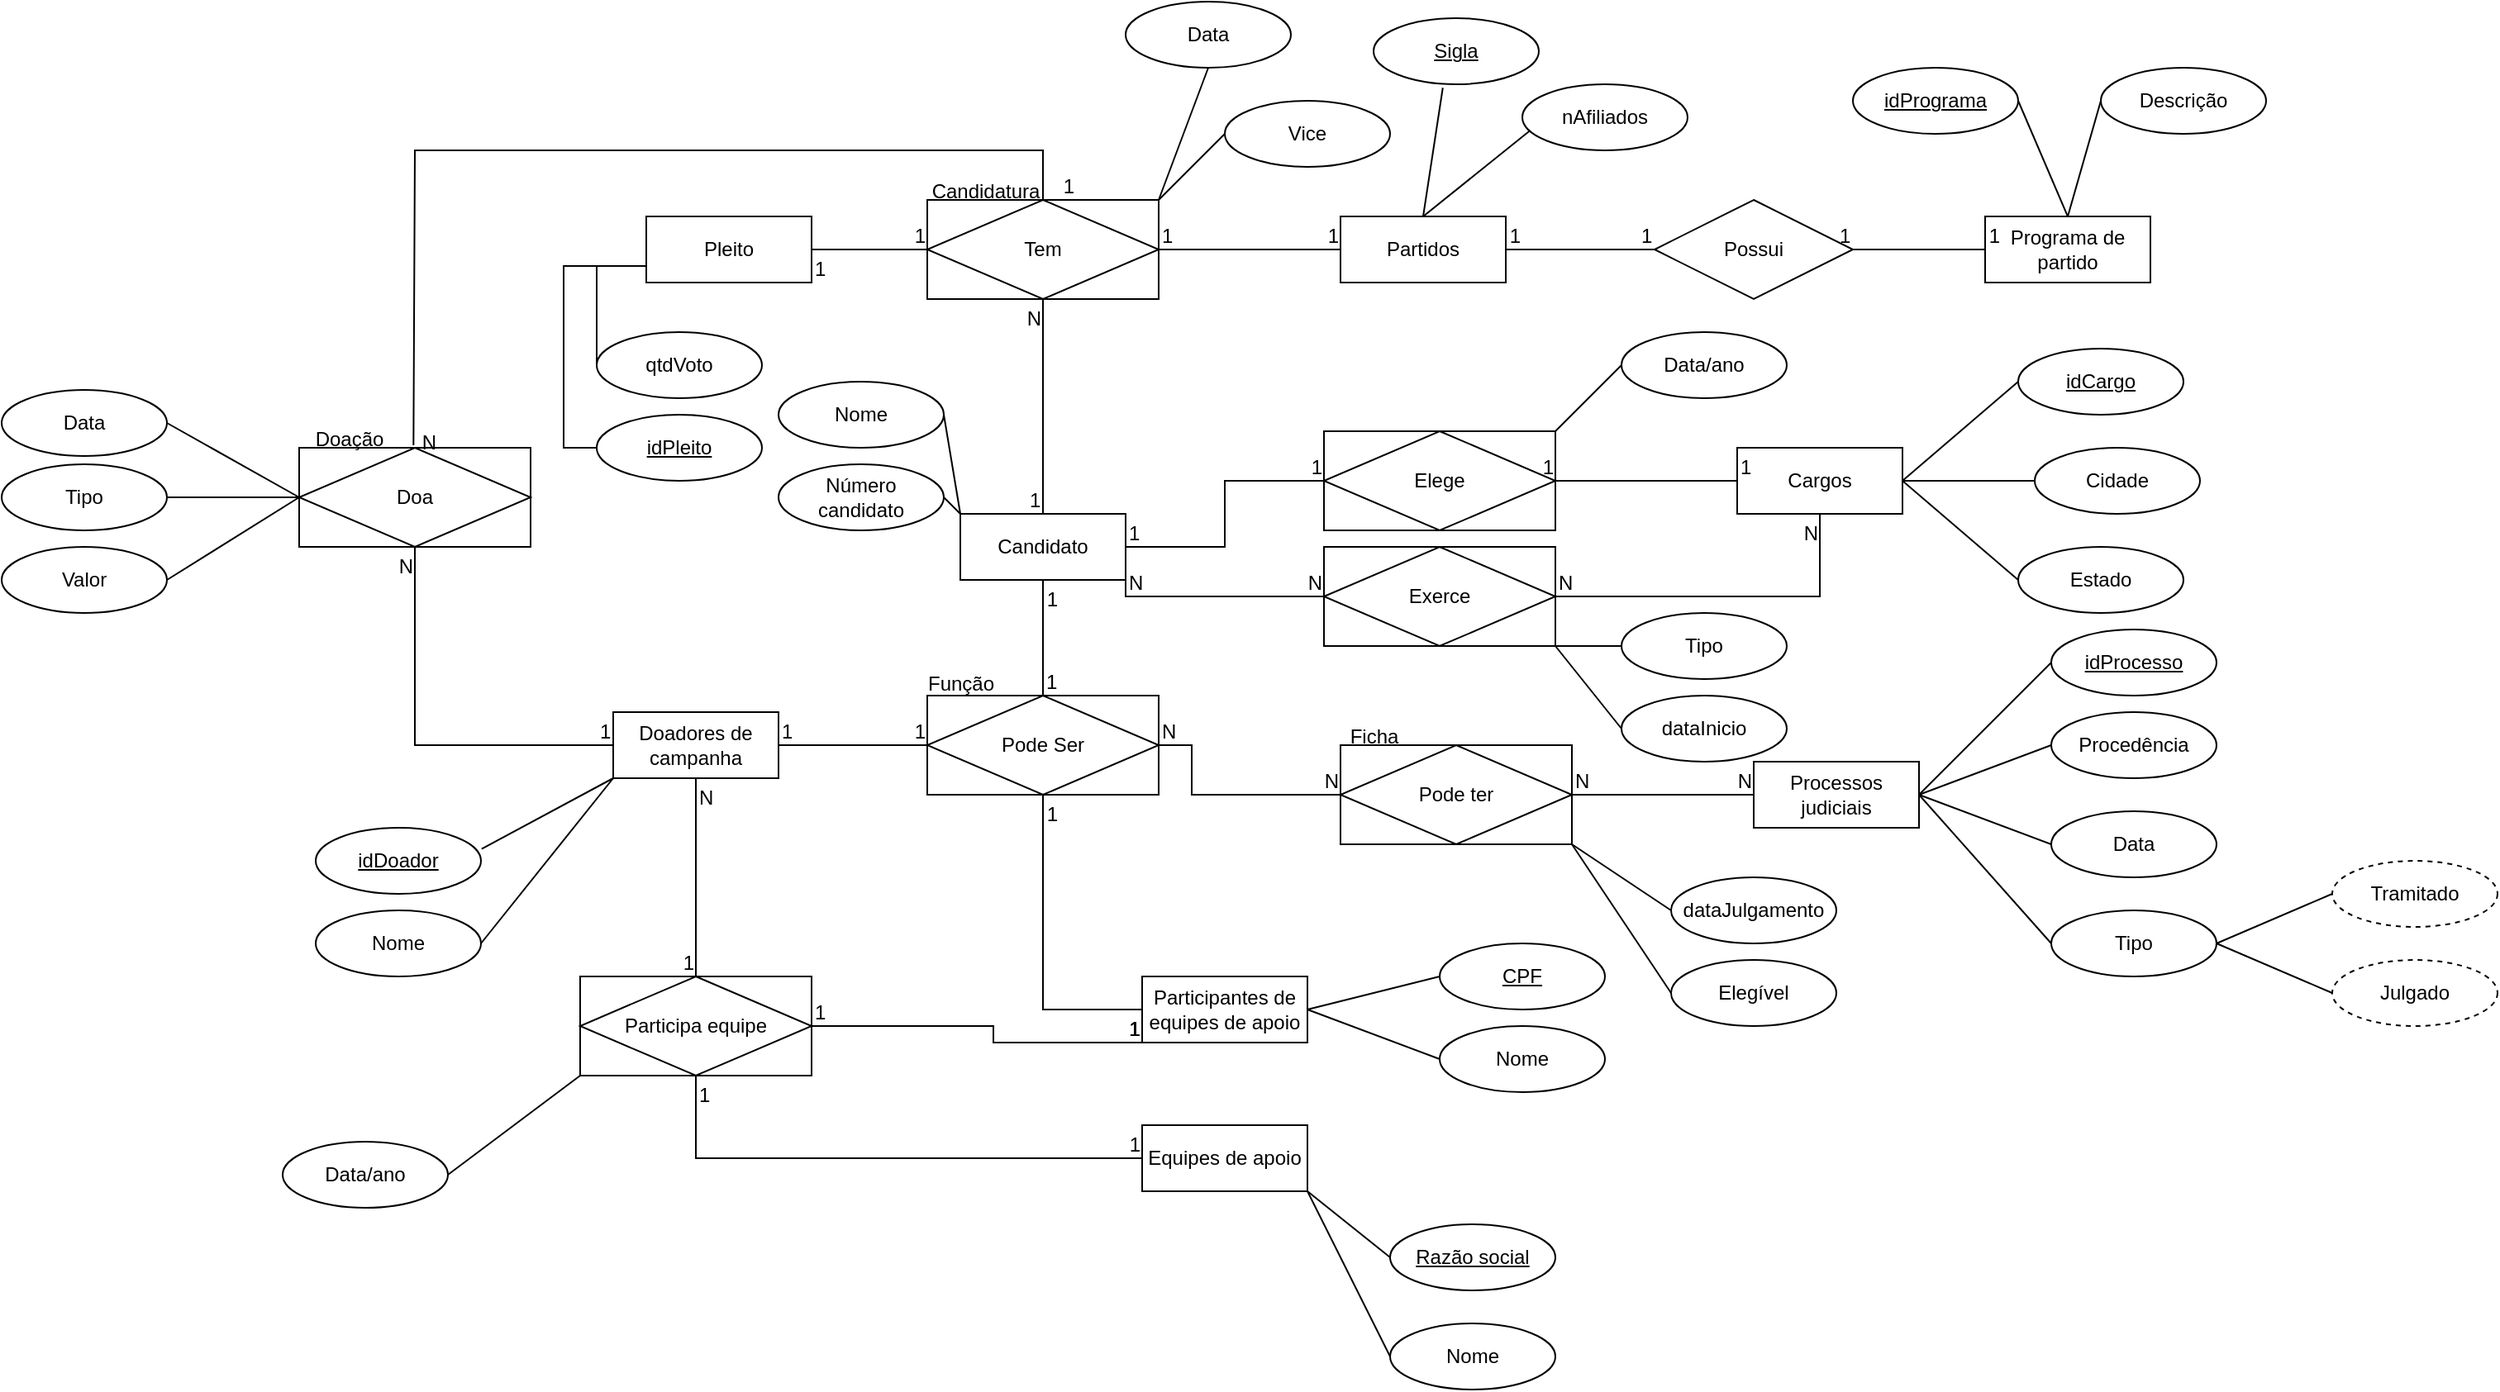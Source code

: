 <mxfile version="24.4.6" type="device">
  <diagram id="C5RBs43oDa-KdzZeNtuy" name="Page-1">
    <mxGraphModel dx="2234" dy="1191" grid="1" gridSize="10" guides="1" tooltips="1" connect="1" arrows="1" fold="1" page="0" pageScale="1" pageWidth="827" pageHeight="1169" math="0" shadow="0">
      <root>
        <mxCell id="WIyWlLk6GJQsqaUBKTNV-0" />
        <mxCell id="WIyWlLk6GJQsqaUBKTNV-1" parent="WIyWlLk6GJQsqaUBKTNV-0" />
        <mxCell id="B-kq4EMuljzLXoAbIcG5-10" value="Candidato" style="whiteSpace=wrap;html=1;align=center;" parent="WIyWlLk6GJQsqaUBKTNV-1" vertex="1">
          <mxGeometry x="140" y="240" width="100" height="40" as="geometry" />
        </mxCell>
        <mxCell id="B-kq4EMuljzLXoAbIcG5-12" value="Partidos" style="whiteSpace=wrap;html=1;align=center;" parent="WIyWlLk6GJQsqaUBKTNV-1" vertex="1">
          <mxGeometry x="370" y="60" width="100" height="40" as="geometry" />
        </mxCell>
        <mxCell id="B-kq4EMuljzLXoAbIcG5-13" value="Cargos" style="whiteSpace=wrap;html=1;align=center;" parent="WIyWlLk6GJQsqaUBKTNV-1" vertex="1">
          <mxGeometry x="610" y="200" width="100" height="40" as="geometry" />
        </mxCell>
        <mxCell id="B-kq4EMuljzLXoAbIcG5-14" value="Processos judiciais" style="whiteSpace=wrap;html=1;align=center;" parent="WIyWlLk6GJQsqaUBKTNV-1" vertex="1">
          <mxGeometry x="620" y="390" width="100" height="40" as="geometry" />
        </mxCell>
        <mxCell id="B-kq4EMuljzLXoAbIcG5-15" value="Equipes de apoio" style="whiteSpace=wrap;html=1;align=center;" parent="WIyWlLk6GJQsqaUBKTNV-1" vertex="1">
          <mxGeometry x="250" y="610" width="100" height="40" as="geometry" />
        </mxCell>
        <mxCell id="B-kq4EMuljzLXoAbIcG5-16" value="Participantes de equipes de apoio" style="whiteSpace=wrap;html=1;align=center;" parent="WIyWlLk6GJQsqaUBKTNV-1" vertex="1">
          <mxGeometry x="250" y="520" width="100" height="40" as="geometry" />
        </mxCell>
        <mxCell id="B-kq4EMuljzLXoAbIcG5-17" value="Doadores de campanha" style="whiteSpace=wrap;html=1;align=center;" parent="WIyWlLk6GJQsqaUBKTNV-1" vertex="1">
          <mxGeometry x="-70" y="360" width="100" height="40" as="geometry" />
        </mxCell>
        <mxCell id="B-kq4EMuljzLXoAbIcG5-18" value="Programa de partido" style="whiteSpace=wrap;html=1;align=center;" parent="WIyWlLk6GJQsqaUBKTNV-1" vertex="1">
          <mxGeometry x="760" y="60" width="100" height="40" as="geometry" />
        </mxCell>
        <mxCell id="B-kq4EMuljzLXoAbIcG5-19" value="Pleito" style="whiteSpace=wrap;html=1;align=center;" parent="WIyWlLk6GJQsqaUBKTNV-1" vertex="1">
          <mxGeometry x="-50" y="60" width="100" height="40" as="geometry" />
        </mxCell>
        <mxCell id="B-kq4EMuljzLXoAbIcG5-23" value="" style="endArrow=none;html=1;rounded=0;exitX=1;exitY=0.5;exitDx=0;exitDy=0;entryX=0;entryY=0.5;entryDx=0;entryDy=0;" parent="WIyWlLk6GJQsqaUBKTNV-1" source="B-kq4EMuljzLXoAbIcG5-17" target="TViyWEWT7EcosXtf7I9Q-26" edge="1">
          <mxGeometry relative="1" as="geometry">
            <mxPoint x="330" y="470" as="sourcePoint" />
            <mxPoint x="490" y="470" as="targetPoint" />
          </mxGeometry>
        </mxCell>
        <mxCell id="B-kq4EMuljzLXoAbIcG5-24" value="1" style="resizable=0;html=1;whiteSpace=wrap;align=left;verticalAlign=bottom;" parent="B-kq4EMuljzLXoAbIcG5-23" connectable="0" vertex="1">
          <mxGeometry x="-1" relative="1" as="geometry" />
        </mxCell>
        <mxCell id="B-kq4EMuljzLXoAbIcG5-25" value="1" style="resizable=0;html=1;whiteSpace=wrap;align=right;verticalAlign=bottom;" parent="B-kq4EMuljzLXoAbIcG5-23" connectable="0" vertex="1">
          <mxGeometry x="1" relative="1" as="geometry" />
        </mxCell>
        <mxCell id="B-kq4EMuljzLXoAbIcG5-26" value="" style="endArrow=none;html=1;rounded=0;entryX=0.5;entryY=1;entryDx=0;entryDy=0;exitX=0.5;exitY=0;exitDx=0;exitDy=0;" parent="WIyWlLk6GJQsqaUBKTNV-1" source="TViyWEWT7EcosXtf7I9Q-26" target="B-kq4EMuljzLXoAbIcG5-10" edge="1">
          <mxGeometry relative="1" as="geometry">
            <mxPoint x="190" y="280" as="sourcePoint" />
            <mxPoint x="140" y="330" as="targetPoint" />
          </mxGeometry>
        </mxCell>
        <mxCell id="B-kq4EMuljzLXoAbIcG5-27" value="1" style="resizable=0;html=1;whiteSpace=wrap;align=left;verticalAlign=bottom;" parent="B-kq4EMuljzLXoAbIcG5-26" connectable="0" vertex="1">
          <mxGeometry x="-1" relative="1" as="geometry" />
        </mxCell>
        <mxCell id="B-kq4EMuljzLXoAbIcG5-28" value="1" style="resizable=0;html=1;whiteSpace=wrap;align=right;verticalAlign=bottom;" parent="B-kq4EMuljzLXoAbIcG5-26" connectable="0" vertex="1">
          <mxGeometry x="1" relative="1" as="geometry">
            <mxPoint x="10" y="20" as="offset" />
          </mxGeometry>
        </mxCell>
        <mxCell id="B-kq4EMuljzLXoAbIcG5-29" value="" style="endArrow=none;html=1;rounded=0;entryX=0.5;entryY=1;entryDx=0;entryDy=0;exitX=0;exitY=0.5;exitDx=0;exitDy=0;" parent="WIyWlLk6GJQsqaUBKTNV-1" source="B-kq4EMuljzLXoAbIcG5-16" target="TViyWEWT7EcosXtf7I9Q-26" edge="1">
          <mxGeometry relative="1" as="geometry">
            <mxPoint x="220" y="540" as="sourcePoint" />
            <mxPoint x="140" y="390" as="targetPoint" />
            <Array as="points">
              <mxPoint x="190" y="540" />
            </Array>
          </mxGeometry>
        </mxCell>
        <mxCell id="B-kq4EMuljzLXoAbIcG5-30" value="1" style="resizable=0;html=1;whiteSpace=wrap;align=left;verticalAlign=bottom;" parent="B-kq4EMuljzLXoAbIcG5-29" connectable="0" vertex="1">
          <mxGeometry x="-1" relative="1" as="geometry">
            <mxPoint x="-10" y="20" as="offset" />
          </mxGeometry>
        </mxCell>
        <mxCell id="B-kq4EMuljzLXoAbIcG5-31" value="1" style="resizable=0;html=1;whiteSpace=wrap;align=right;verticalAlign=bottom;" parent="B-kq4EMuljzLXoAbIcG5-29" connectable="0" vertex="1">
          <mxGeometry x="1" relative="1" as="geometry">
            <mxPoint x="10" y="20" as="offset" />
          </mxGeometry>
        </mxCell>
        <mxCell id="B-kq4EMuljzLXoAbIcG5-32" value="Pode ter" style="shape=associativeEntity;whiteSpace=wrap;html=1;align=center;" parent="WIyWlLk6GJQsqaUBKTNV-1" vertex="1">
          <mxGeometry x="370" y="380" width="140" height="60" as="geometry" />
        </mxCell>
        <mxCell id="B-kq4EMuljzLXoAbIcG5-33" value="" style="endArrow=none;html=1;rounded=0;exitX=1;exitY=0.5;exitDx=0;exitDy=0;entryX=0;entryY=0.5;entryDx=0;entryDy=0;" parent="WIyWlLk6GJQsqaUBKTNV-1" source="TViyWEWT7EcosXtf7I9Q-26" target="B-kq4EMuljzLXoAbIcG5-32" edge="1">
          <mxGeometry relative="1" as="geometry">
            <mxPoint x="50" y="400" as="sourcePoint" />
            <mxPoint x="150" y="400" as="targetPoint" />
            <Array as="points">
              <mxPoint x="280" y="380" />
              <mxPoint x="280" y="410" />
            </Array>
          </mxGeometry>
        </mxCell>
        <mxCell id="B-kq4EMuljzLXoAbIcG5-34" value="N" style="resizable=0;html=1;whiteSpace=wrap;align=left;verticalAlign=bottom;" parent="B-kq4EMuljzLXoAbIcG5-33" connectable="0" vertex="1">
          <mxGeometry x="-1" relative="1" as="geometry" />
        </mxCell>
        <mxCell id="B-kq4EMuljzLXoAbIcG5-35" value="N" style="resizable=0;html=1;whiteSpace=wrap;align=right;verticalAlign=bottom;" parent="B-kq4EMuljzLXoAbIcG5-33" connectable="0" vertex="1">
          <mxGeometry x="1" relative="1" as="geometry" />
        </mxCell>
        <mxCell id="B-kq4EMuljzLXoAbIcG5-36" value="" style="endArrow=none;html=1;rounded=0;exitX=1;exitY=0.5;exitDx=0;exitDy=0;entryX=0;entryY=0.5;entryDx=0;entryDy=0;" parent="WIyWlLk6GJQsqaUBKTNV-1" source="B-kq4EMuljzLXoAbIcG5-32" target="B-kq4EMuljzLXoAbIcG5-14" edge="1">
          <mxGeometry relative="1" as="geometry">
            <mxPoint x="260" y="390" as="sourcePoint" />
            <mxPoint x="360" y="390" as="targetPoint" />
          </mxGeometry>
        </mxCell>
        <mxCell id="B-kq4EMuljzLXoAbIcG5-37" value="N" style="resizable=0;html=1;whiteSpace=wrap;align=left;verticalAlign=bottom;" parent="B-kq4EMuljzLXoAbIcG5-36" connectable="0" vertex="1">
          <mxGeometry x="-1" relative="1" as="geometry" />
        </mxCell>
        <mxCell id="B-kq4EMuljzLXoAbIcG5-38" value="N" style="resizable=0;html=1;whiteSpace=wrap;align=right;verticalAlign=bottom;" parent="B-kq4EMuljzLXoAbIcG5-36" connectable="0" vertex="1">
          <mxGeometry x="1" relative="1" as="geometry" />
        </mxCell>
        <mxCell id="B-kq4EMuljzLXoAbIcG5-39" value="Ficha" style="text;html=1;align=center;verticalAlign=middle;resizable=0;points=[];autosize=1;strokeColor=none;fillColor=none;" parent="WIyWlLk6GJQsqaUBKTNV-1" vertex="1">
          <mxGeometry x="365" y="360" width="50" height="30" as="geometry" />
        </mxCell>
        <mxCell id="B-kq4EMuljzLXoAbIcG5-40" value="Elege" style="shape=associativeEntity;whiteSpace=wrap;html=1;align=center;" parent="WIyWlLk6GJQsqaUBKTNV-1" vertex="1">
          <mxGeometry x="360" y="190" width="140" height="60" as="geometry" />
        </mxCell>
        <mxCell id="B-kq4EMuljzLXoAbIcG5-42" value="" style="endArrow=none;html=1;rounded=0;exitX=1;exitY=0.5;exitDx=0;exitDy=0;entryX=0;entryY=0.5;entryDx=0;entryDy=0;" parent="WIyWlLk6GJQsqaUBKTNV-1" source="B-kq4EMuljzLXoAbIcG5-10" target="B-kq4EMuljzLXoAbIcG5-40" edge="1">
          <mxGeometry relative="1" as="geometry">
            <mxPoint x="40" y="390" as="sourcePoint" />
            <mxPoint x="140" y="390" as="targetPoint" />
            <Array as="points">
              <mxPoint x="300" y="260" />
              <mxPoint x="300" y="220" />
            </Array>
          </mxGeometry>
        </mxCell>
        <mxCell id="B-kq4EMuljzLXoAbIcG5-43" value="1" style="resizable=0;html=1;whiteSpace=wrap;align=left;verticalAlign=bottom;" parent="B-kq4EMuljzLXoAbIcG5-42" connectable="0" vertex="1">
          <mxGeometry x="-1" relative="1" as="geometry" />
        </mxCell>
        <mxCell id="B-kq4EMuljzLXoAbIcG5-44" value="1" style="resizable=0;html=1;whiteSpace=wrap;align=right;verticalAlign=bottom;" parent="B-kq4EMuljzLXoAbIcG5-42" connectable="0" vertex="1">
          <mxGeometry x="1" relative="1" as="geometry" />
        </mxCell>
        <mxCell id="B-kq4EMuljzLXoAbIcG5-45" value="" style="endArrow=none;html=1;rounded=0;exitX=0;exitY=0.5;exitDx=0;exitDy=0;entryX=1;entryY=0.5;entryDx=0;entryDy=0;" parent="WIyWlLk6GJQsqaUBKTNV-1" source="B-kq4EMuljzLXoAbIcG5-13" target="B-kq4EMuljzLXoAbIcG5-40" edge="1">
          <mxGeometry relative="1" as="geometry">
            <mxPoint x="50" y="400" as="sourcePoint" />
            <mxPoint x="150" y="400" as="targetPoint" />
          </mxGeometry>
        </mxCell>
        <mxCell id="B-kq4EMuljzLXoAbIcG5-46" value="1" style="resizable=0;html=1;whiteSpace=wrap;align=left;verticalAlign=bottom;" parent="B-kq4EMuljzLXoAbIcG5-45" connectable="0" vertex="1">
          <mxGeometry x="-1" relative="1" as="geometry" />
        </mxCell>
        <mxCell id="B-kq4EMuljzLXoAbIcG5-47" value="1" style="resizable=0;html=1;whiteSpace=wrap;align=right;verticalAlign=bottom;" parent="B-kq4EMuljzLXoAbIcG5-45" connectable="0" vertex="1">
          <mxGeometry x="1" relative="1" as="geometry" />
        </mxCell>
        <mxCell id="B-kq4EMuljzLXoAbIcG5-48" value="Tem" style="shape=associativeEntity;whiteSpace=wrap;html=1;align=center;" parent="WIyWlLk6GJQsqaUBKTNV-1" vertex="1">
          <mxGeometry x="120" y="50" width="140" height="60" as="geometry" />
        </mxCell>
        <mxCell id="B-kq4EMuljzLXoAbIcG5-49" value="" style="endArrow=none;html=1;rounded=0;exitX=0.5;exitY=0;exitDx=0;exitDy=0;entryX=0.5;entryY=1;entryDx=0;entryDy=0;" parent="WIyWlLk6GJQsqaUBKTNV-1" source="B-kq4EMuljzLXoAbIcG5-10" target="B-kq4EMuljzLXoAbIcG5-48" edge="1">
          <mxGeometry relative="1" as="geometry">
            <mxPoint x="250" y="230" as="sourcePoint" />
            <mxPoint x="370" y="230" as="targetPoint" />
          </mxGeometry>
        </mxCell>
        <mxCell id="B-kq4EMuljzLXoAbIcG5-50" value="1" style="resizable=0;html=1;whiteSpace=wrap;align=left;verticalAlign=bottom;" parent="B-kq4EMuljzLXoAbIcG5-49" connectable="0" vertex="1">
          <mxGeometry x="-1" relative="1" as="geometry">
            <mxPoint x="-10" as="offset" />
          </mxGeometry>
        </mxCell>
        <mxCell id="B-kq4EMuljzLXoAbIcG5-51" value="N" style="resizable=0;html=1;whiteSpace=wrap;align=right;verticalAlign=bottom;" parent="B-kq4EMuljzLXoAbIcG5-49" connectable="0" vertex="1">
          <mxGeometry x="1" relative="1" as="geometry">
            <mxPoint y="20" as="offset" />
          </mxGeometry>
        </mxCell>
        <mxCell id="B-kq4EMuljzLXoAbIcG5-52" value="" style="endArrow=none;html=1;rounded=0;exitX=1;exitY=0.5;exitDx=0;exitDy=0;entryX=0;entryY=0.5;entryDx=0;entryDy=0;" parent="WIyWlLk6GJQsqaUBKTNV-1" source="B-kq4EMuljzLXoAbIcG5-48" target="B-kq4EMuljzLXoAbIcG5-12" edge="1">
          <mxGeometry relative="1" as="geometry">
            <mxPoint x="250" y="230" as="sourcePoint" />
            <mxPoint x="370" y="230" as="targetPoint" />
          </mxGeometry>
        </mxCell>
        <mxCell id="B-kq4EMuljzLXoAbIcG5-53" value="1" style="resizable=0;html=1;whiteSpace=wrap;align=left;verticalAlign=bottom;" parent="B-kq4EMuljzLXoAbIcG5-52" connectable="0" vertex="1">
          <mxGeometry x="-1" relative="1" as="geometry" />
        </mxCell>
        <mxCell id="B-kq4EMuljzLXoAbIcG5-54" value="1" style="resizable=0;html=1;whiteSpace=wrap;align=right;verticalAlign=bottom;" parent="B-kq4EMuljzLXoAbIcG5-52" connectable="0" vertex="1">
          <mxGeometry x="1" relative="1" as="geometry" />
        </mxCell>
        <mxCell id="B-kq4EMuljzLXoAbIcG5-55" value="Possui" style="shape=rhombus;perimeter=rhombusPerimeter;whiteSpace=wrap;html=1;align=center;" parent="WIyWlLk6GJQsqaUBKTNV-1" vertex="1">
          <mxGeometry x="560" y="50" width="120" height="60" as="geometry" />
        </mxCell>
        <mxCell id="B-kq4EMuljzLXoAbIcG5-56" value="" style="endArrow=none;html=1;rounded=0;exitX=0;exitY=0.5;exitDx=0;exitDy=0;" parent="WIyWlLk6GJQsqaUBKTNV-1" source="B-kq4EMuljzLXoAbIcG5-55" edge="1">
          <mxGeometry relative="1" as="geometry">
            <mxPoint x="270" y="90" as="sourcePoint" />
            <mxPoint x="470" y="80" as="targetPoint" />
          </mxGeometry>
        </mxCell>
        <mxCell id="B-kq4EMuljzLXoAbIcG5-57" value="1" style="resizable=0;html=1;whiteSpace=wrap;align=left;verticalAlign=bottom;" parent="B-kq4EMuljzLXoAbIcG5-56" connectable="0" vertex="1">
          <mxGeometry x="-1" relative="1" as="geometry">
            <mxPoint x="-10" as="offset" />
          </mxGeometry>
        </mxCell>
        <mxCell id="B-kq4EMuljzLXoAbIcG5-58" value="1" style="resizable=0;html=1;whiteSpace=wrap;align=right;verticalAlign=bottom;" parent="B-kq4EMuljzLXoAbIcG5-56" connectable="0" vertex="1">
          <mxGeometry x="1" relative="1" as="geometry">
            <mxPoint x="10" as="offset" />
          </mxGeometry>
        </mxCell>
        <mxCell id="B-kq4EMuljzLXoAbIcG5-60" value="" style="endArrow=none;html=1;rounded=0;exitX=1;exitY=0.5;exitDx=0;exitDy=0;entryX=0;entryY=0.5;entryDx=0;entryDy=0;" parent="WIyWlLk6GJQsqaUBKTNV-1" source="B-kq4EMuljzLXoAbIcG5-55" target="B-kq4EMuljzLXoAbIcG5-18" edge="1">
          <mxGeometry relative="1" as="geometry">
            <mxPoint x="570" y="90" as="sourcePoint" />
            <mxPoint x="480" y="90" as="targetPoint" />
          </mxGeometry>
        </mxCell>
        <mxCell id="B-kq4EMuljzLXoAbIcG5-61" value="1" style="resizable=0;html=1;whiteSpace=wrap;align=left;verticalAlign=bottom;" parent="B-kq4EMuljzLXoAbIcG5-60" connectable="0" vertex="1">
          <mxGeometry x="-1" relative="1" as="geometry">
            <mxPoint x="-10" as="offset" />
          </mxGeometry>
        </mxCell>
        <mxCell id="B-kq4EMuljzLXoAbIcG5-62" value="1" style="resizable=0;html=1;whiteSpace=wrap;align=right;verticalAlign=bottom;" parent="B-kq4EMuljzLXoAbIcG5-60" connectable="0" vertex="1">
          <mxGeometry x="1" relative="1" as="geometry">
            <mxPoint x="10" as="offset" />
          </mxGeometry>
        </mxCell>
        <mxCell id="B-kq4EMuljzLXoAbIcG5-63" value="" style="endArrow=none;html=1;rounded=0;exitX=1;exitY=0.5;exitDx=0;exitDy=0;entryX=0;entryY=0.5;entryDx=0;entryDy=0;" parent="WIyWlLk6GJQsqaUBKTNV-1" source="B-kq4EMuljzLXoAbIcG5-19" target="B-kq4EMuljzLXoAbIcG5-48" edge="1">
          <mxGeometry relative="1" as="geometry">
            <mxPoint x="270" y="90" as="sourcePoint" />
            <mxPoint x="380" y="90" as="targetPoint" />
          </mxGeometry>
        </mxCell>
        <mxCell id="B-kq4EMuljzLXoAbIcG5-64" value="1" style="resizable=0;html=1;whiteSpace=wrap;align=left;verticalAlign=bottom;" parent="B-kq4EMuljzLXoAbIcG5-63" connectable="0" vertex="1">
          <mxGeometry x="-1" relative="1" as="geometry">
            <mxPoint y="20" as="offset" />
          </mxGeometry>
        </mxCell>
        <mxCell id="B-kq4EMuljzLXoAbIcG5-65" value="1" style="resizable=0;html=1;whiteSpace=wrap;align=right;verticalAlign=bottom;" parent="B-kq4EMuljzLXoAbIcG5-63" connectable="0" vertex="1">
          <mxGeometry x="1" relative="1" as="geometry" />
        </mxCell>
        <mxCell id="B-kq4EMuljzLXoAbIcG5-66" value="Exerce" style="shape=associativeEntity;whiteSpace=wrap;html=1;align=center;" parent="WIyWlLk6GJQsqaUBKTNV-1" vertex="1">
          <mxGeometry x="360" y="260" width="140" height="60" as="geometry" />
        </mxCell>
        <mxCell id="B-kq4EMuljzLXoAbIcG5-67" value="" style="endArrow=none;html=1;rounded=0;exitX=1;exitY=1;exitDx=0;exitDy=0;entryX=0;entryY=0.5;entryDx=0;entryDy=0;" parent="WIyWlLk6GJQsqaUBKTNV-1" source="B-kq4EMuljzLXoAbIcG5-10" target="B-kq4EMuljzLXoAbIcG5-66" edge="1">
          <mxGeometry relative="1" as="geometry">
            <mxPoint x="250" y="230" as="sourcePoint" />
            <mxPoint x="370" y="230" as="targetPoint" />
            <Array as="points">
              <mxPoint x="240" y="290" />
            </Array>
          </mxGeometry>
        </mxCell>
        <mxCell id="B-kq4EMuljzLXoAbIcG5-68" value="N" style="resizable=0;html=1;whiteSpace=wrap;align=left;verticalAlign=bottom;" parent="B-kq4EMuljzLXoAbIcG5-67" connectable="0" vertex="1">
          <mxGeometry x="-1" relative="1" as="geometry">
            <mxPoint y="10" as="offset" />
          </mxGeometry>
        </mxCell>
        <mxCell id="B-kq4EMuljzLXoAbIcG5-69" value="N" style="resizable=0;html=1;whiteSpace=wrap;align=right;verticalAlign=bottom;" parent="B-kq4EMuljzLXoAbIcG5-67" connectable="0" vertex="1">
          <mxGeometry x="1" relative="1" as="geometry" />
        </mxCell>
        <mxCell id="B-kq4EMuljzLXoAbIcG5-70" value="" style="endArrow=none;html=1;rounded=0;exitX=1;exitY=0.5;exitDx=0;exitDy=0;entryX=0.5;entryY=1;entryDx=0;entryDy=0;" parent="WIyWlLk6GJQsqaUBKTNV-1" source="B-kq4EMuljzLXoAbIcG5-66" target="B-kq4EMuljzLXoAbIcG5-13" edge="1">
          <mxGeometry relative="1" as="geometry">
            <mxPoint x="260" y="390" as="sourcePoint" />
            <mxPoint x="360" y="390" as="targetPoint" />
            <Array as="points">
              <mxPoint x="660" y="290" />
            </Array>
          </mxGeometry>
        </mxCell>
        <mxCell id="B-kq4EMuljzLXoAbIcG5-71" value="N" style="resizable=0;html=1;whiteSpace=wrap;align=left;verticalAlign=bottom;" parent="B-kq4EMuljzLXoAbIcG5-70" connectable="0" vertex="1">
          <mxGeometry x="-1" relative="1" as="geometry" />
        </mxCell>
        <mxCell id="B-kq4EMuljzLXoAbIcG5-72" value="N" style="resizable=0;html=1;whiteSpace=wrap;align=right;verticalAlign=bottom;" parent="B-kq4EMuljzLXoAbIcG5-70" connectable="0" vertex="1">
          <mxGeometry x="1" relative="1" as="geometry">
            <mxPoint y="20" as="offset" />
          </mxGeometry>
        </mxCell>
        <mxCell id="B-kq4EMuljzLXoAbIcG5-73" value="Participa equipe" style="shape=associativeEntity;whiteSpace=wrap;html=1;align=center;" parent="WIyWlLk6GJQsqaUBKTNV-1" vertex="1">
          <mxGeometry x="-90" y="520" width="140" height="60" as="geometry" />
        </mxCell>
        <mxCell id="B-kq4EMuljzLXoAbIcG5-77" value="" style="endArrow=none;html=1;rounded=0;exitX=0.5;exitY=1;exitDx=0;exitDy=0;entryX=0.5;entryY=0;entryDx=0;entryDy=0;" parent="WIyWlLk6GJQsqaUBKTNV-1" source="B-kq4EMuljzLXoAbIcG5-17" target="B-kq4EMuljzLXoAbIcG5-73" edge="1">
          <mxGeometry relative="1" as="geometry">
            <mxPoint x="260" y="390" as="sourcePoint" />
            <mxPoint x="360" y="390" as="targetPoint" />
          </mxGeometry>
        </mxCell>
        <mxCell id="B-kq4EMuljzLXoAbIcG5-78" value="N" style="resizable=0;html=1;whiteSpace=wrap;align=left;verticalAlign=bottom;" parent="B-kq4EMuljzLXoAbIcG5-77" connectable="0" vertex="1">
          <mxGeometry x="-1" relative="1" as="geometry">
            <mxPoint y="20" as="offset" />
          </mxGeometry>
        </mxCell>
        <mxCell id="B-kq4EMuljzLXoAbIcG5-79" value="1" style="resizable=0;html=1;whiteSpace=wrap;align=right;verticalAlign=bottom;" parent="B-kq4EMuljzLXoAbIcG5-77" connectable="0" vertex="1">
          <mxGeometry x="1" relative="1" as="geometry" />
        </mxCell>
        <mxCell id="B-kq4EMuljzLXoAbIcG5-81" value="" style="endArrow=none;html=1;rounded=0;exitX=1;exitY=0.5;exitDx=0;exitDy=0;entryX=0;entryY=1;entryDx=0;entryDy=0;" parent="WIyWlLk6GJQsqaUBKTNV-1" source="B-kq4EMuljzLXoAbIcG5-73" target="B-kq4EMuljzLXoAbIcG5-16" edge="1">
          <mxGeometry relative="1" as="geometry">
            <mxPoint x="40" y="390" as="sourcePoint" />
            <mxPoint x="140" y="390" as="targetPoint" />
            <Array as="points">
              <mxPoint x="160" y="550" />
              <mxPoint x="160" y="560" />
            </Array>
          </mxGeometry>
        </mxCell>
        <mxCell id="B-kq4EMuljzLXoAbIcG5-82" value="1" style="resizable=0;html=1;whiteSpace=wrap;align=left;verticalAlign=bottom;" parent="B-kq4EMuljzLXoAbIcG5-81" connectable="0" vertex="1">
          <mxGeometry x="-1" relative="1" as="geometry" />
        </mxCell>
        <mxCell id="B-kq4EMuljzLXoAbIcG5-83" value="1" style="resizable=0;html=1;whiteSpace=wrap;align=right;verticalAlign=bottom;" parent="B-kq4EMuljzLXoAbIcG5-81" connectable="0" vertex="1">
          <mxGeometry x="1" relative="1" as="geometry" />
        </mxCell>
        <mxCell id="B-kq4EMuljzLXoAbIcG5-84" value="" style="endArrow=none;html=1;rounded=0;exitX=0.5;exitY=1;exitDx=0;exitDy=0;entryX=0;entryY=0.5;entryDx=0;entryDy=0;" parent="WIyWlLk6GJQsqaUBKTNV-1" source="B-kq4EMuljzLXoAbIcG5-73" target="B-kq4EMuljzLXoAbIcG5-15" edge="1">
          <mxGeometry relative="1" as="geometry">
            <mxPoint x="50" y="400" as="sourcePoint" />
            <mxPoint x="150" y="400" as="targetPoint" />
            <Array as="points">
              <mxPoint x="-20" y="630" />
            </Array>
          </mxGeometry>
        </mxCell>
        <mxCell id="B-kq4EMuljzLXoAbIcG5-85" value="1" style="resizable=0;html=1;whiteSpace=wrap;align=left;verticalAlign=bottom;" parent="B-kq4EMuljzLXoAbIcG5-84" connectable="0" vertex="1">
          <mxGeometry x="-1" relative="1" as="geometry">
            <mxPoint y="20" as="offset" />
          </mxGeometry>
        </mxCell>
        <mxCell id="B-kq4EMuljzLXoAbIcG5-86" value="1" style="resizable=0;html=1;whiteSpace=wrap;align=right;verticalAlign=bottom;" parent="B-kq4EMuljzLXoAbIcG5-84" connectable="0" vertex="1">
          <mxGeometry x="1" relative="1" as="geometry" />
        </mxCell>
        <mxCell id="B-kq4EMuljzLXoAbIcG5-117" value="&lt;u&gt;CPF&lt;/u&gt;" style="ellipse;whiteSpace=wrap;html=1;align=center;" parent="WIyWlLk6GJQsqaUBKTNV-1" vertex="1">
          <mxGeometry x="430" y="500" width="100" height="40" as="geometry" />
        </mxCell>
        <mxCell id="B-kq4EMuljzLXoAbIcG5-118" value="" style="endArrow=none;html=1;rounded=0;exitX=1;exitY=0.5;exitDx=0;exitDy=0;entryX=0;entryY=0.5;entryDx=0;entryDy=0;" parent="WIyWlLk6GJQsqaUBKTNV-1" source="B-kq4EMuljzLXoAbIcG5-16" target="B-kq4EMuljzLXoAbIcG5-117" edge="1">
          <mxGeometry relative="1" as="geometry">
            <mxPoint x="280" y="530" as="sourcePoint" />
            <mxPoint x="430" y="520" as="targetPoint" />
          </mxGeometry>
        </mxCell>
        <mxCell id="B-kq4EMuljzLXoAbIcG5-119" value="Nome" style="ellipse;whiteSpace=wrap;html=1;align=center;" parent="WIyWlLk6GJQsqaUBKTNV-1" vertex="1">
          <mxGeometry x="430" y="550" width="100" height="40" as="geometry" />
        </mxCell>
        <mxCell id="B-kq4EMuljzLXoAbIcG5-120" value="" style="endArrow=none;html=1;rounded=0;exitX=1;exitY=0.5;exitDx=0;exitDy=0;entryX=0;entryY=0.5;entryDx=0;entryDy=0;" parent="WIyWlLk6GJQsqaUBKTNV-1" source="B-kq4EMuljzLXoAbIcG5-16" target="B-kq4EMuljzLXoAbIcG5-119" edge="1">
          <mxGeometry relative="1" as="geometry">
            <mxPoint x="360" y="550" as="sourcePoint" />
            <mxPoint x="440" y="530" as="targetPoint" />
          </mxGeometry>
        </mxCell>
        <mxCell id="B-kq4EMuljzLXoAbIcG5-121" value="" style="endArrow=none;html=1;rounded=0;exitX=1;exitY=0.5;exitDx=0;exitDy=0;entryX=0;entryY=0.5;entryDx=0;entryDy=0;" parent="WIyWlLk6GJQsqaUBKTNV-1" source="B-kq4EMuljzLXoAbIcG5-14" target="B-kq4EMuljzLXoAbIcG5-122" edge="1">
          <mxGeometry relative="1" as="geometry">
            <mxPoint x="370" y="560" as="sourcePoint" />
            <mxPoint x="780" y="340" as="targetPoint" />
          </mxGeometry>
        </mxCell>
        <mxCell id="B-kq4EMuljzLXoAbIcG5-122" value="Procedência" style="ellipse;whiteSpace=wrap;html=1;align=center;" parent="WIyWlLk6GJQsqaUBKTNV-1" vertex="1">
          <mxGeometry x="800" y="360" width="100" height="40" as="geometry" />
        </mxCell>
        <mxCell id="B-kq4EMuljzLXoAbIcG5-124" value="idProcesso" style="ellipse;whiteSpace=wrap;html=1;align=center;fontStyle=4;" parent="WIyWlLk6GJQsqaUBKTNV-1" vertex="1">
          <mxGeometry x="800" y="310" width="100" height="40" as="geometry" />
        </mxCell>
        <mxCell id="B-kq4EMuljzLXoAbIcG5-125" value="Tipo" style="ellipse;whiteSpace=wrap;html=1;align=center;" parent="WIyWlLk6GJQsqaUBKTNV-1" vertex="1">
          <mxGeometry x="800" y="480" width="100" height="40" as="geometry" />
        </mxCell>
        <mxCell id="B-kq4EMuljzLXoAbIcG5-126" value="" style="endArrow=none;html=1;rounded=0;exitX=1;exitY=0.5;exitDx=0;exitDy=0;entryX=0;entryY=0.5;entryDx=0;entryDy=0;" parent="WIyWlLk6GJQsqaUBKTNV-1" source="B-kq4EMuljzLXoAbIcG5-14" target="B-kq4EMuljzLXoAbIcG5-125" edge="1">
          <mxGeometry relative="1" as="geometry">
            <mxPoint x="170" y="310" as="sourcePoint" />
            <mxPoint x="330" y="310" as="targetPoint" />
          </mxGeometry>
        </mxCell>
        <mxCell id="B-kq4EMuljzLXoAbIcG5-128" value="" style="endArrow=none;html=1;rounded=0;exitX=1;exitY=0.5;exitDx=0;exitDy=0;entryX=0;entryY=0.5;entryDx=0;entryDy=0;" parent="WIyWlLk6GJQsqaUBKTNV-1" source="B-kq4EMuljzLXoAbIcG5-14" target="B-kq4EMuljzLXoAbIcG5-124" edge="1">
          <mxGeometry relative="1" as="geometry">
            <mxPoint x="720" y="390" as="sourcePoint" />
            <mxPoint x="810" y="440" as="targetPoint" />
          </mxGeometry>
        </mxCell>
        <mxCell id="B-kq4EMuljzLXoAbIcG5-129" value="Data" style="ellipse;whiteSpace=wrap;html=1;align=center;" parent="WIyWlLk6GJQsqaUBKTNV-1" vertex="1">
          <mxGeometry x="800" y="420" width="100" height="40" as="geometry" />
        </mxCell>
        <mxCell id="B-kq4EMuljzLXoAbIcG5-130" value="" style="endArrow=none;html=1;rounded=0;exitX=1;exitY=0.5;exitDx=0;exitDy=0;entryX=0;entryY=0.5;entryDx=0;entryDy=0;" parent="WIyWlLk6GJQsqaUBKTNV-1" source="B-kq4EMuljzLXoAbIcG5-14" target="B-kq4EMuljzLXoAbIcG5-129" edge="1">
          <mxGeometry relative="1" as="geometry">
            <mxPoint x="170" y="310" as="sourcePoint" />
            <mxPoint x="330" y="310" as="targetPoint" />
          </mxGeometry>
        </mxCell>
        <mxCell id="B-kq4EMuljzLXoAbIcG5-131" value="Tramitado" style="ellipse;whiteSpace=wrap;html=1;align=center;dashed=1;" parent="WIyWlLk6GJQsqaUBKTNV-1" vertex="1">
          <mxGeometry x="970" y="450" width="100" height="40" as="geometry" />
        </mxCell>
        <mxCell id="B-kq4EMuljzLXoAbIcG5-132" value="Julgado" style="ellipse;whiteSpace=wrap;html=1;align=center;dashed=1;" parent="WIyWlLk6GJQsqaUBKTNV-1" vertex="1">
          <mxGeometry x="970" y="510" width="100" height="40" as="geometry" />
        </mxCell>
        <mxCell id="B-kq4EMuljzLXoAbIcG5-133" value="" style="endArrow=none;html=1;rounded=0;exitX=1;exitY=0.5;exitDx=0;exitDy=0;entryX=0;entryY=0.5;entryDx=0;entryDy=0;" parent="WIyWlLk6GJQsqaUBKTNV-1" source="B-kq4EMuljzLXoAbIcG5-125" target="B-kq4EMuljzLXoAbIcG5-131" edge="1">
          <mxGeometry relative="1" as="geometry">
            <mxPoint x="720" y="390" as="sourcePoint" />
            <mxPoint x="810" y="510" as="targetPoint" />
          </mxGeometry>
        </mxCell>
        <mxCell id="B-kq4EMuljzLXoAbIcG5-134" value="" style="endArrow=none;html=1;rounded=0;exitX=1;exitY=0.5;exitDx=0;exitDy=0;entryX=0;entryY=0.5;entryDx=0;entryDy=0;" parent="WIyWlLk6GJQsqaUBKTNV-1" source="B-kq4EMuljzLXoAbIcG5-125" target="B-kq4EMuljzLXoAbIcG5-132" edge="1">
          <mxGeometry relative="1" as="geometry">
            <mxPoint x="730" y="400" as="sourcePoint" />
            <mxPoint x="820" y="520" as="targetPoint" />
          </mxGeometry>
        </mxCell>
        <mxCell id="B-kq4EMuljzLXoAbIcG5-135" value="qtdVoto" style="ellipse;whiteSpace=wrap;html=1;align=center;" parent="WIyWlLk6GJQsqaUBKTNV-1" vertex="1">
          <mxGeometry x="-80" y="130" width="100" height="40" as="geometry" />
        </mxCell>
        <mxCell id="B-kq4EMuljzLXoAbIcG5-136" value="&lt;u&gt;idPleito&lt;/u&gt;" style="ellipse;whiteSpace=wrap;html=1;align=center;" parent="WIyWlLk6GJQsqaUBKTNV-1" vertex="1">
          <mxGeometry x="-80" y="180" width="100" height="40" as="geometry" />
        </mxCell>
        <mxCell id="B-kq4EMuljzLXoAbIcG5-137" value="" style="endArrow=none;html=1;rounded=0;exitX=0;exitY=0.75;exitDx=0;exitDy=0;entryX=0;entryY=0.5;entryDx=0;entryDy=0;" parent="WIyWlLk6GJQsqaUBKTNV-1" source="B-kq4EMuljzLXoAbIcG5-19" target="B-kq4EMuljzLXoAbIcG5-136" edge="1">
          <mxGeometry relative="1" as="geometry">
            <mxPoint x="280" y="330" as="sourcePoint" />
            <mxPoint x="440" y="330" as="targetPoint" />
            <Array as="points">
              <mxPoint x="-100" y="90" />
              <mxPoint x="-100" y="200" />
            </Array>
          </mxGeometry>
        </mxCell>
        <mxCell id="B-kq4EMuljzLXoAbIcG5-138" value="" style="endArrow=none;html=1;rounded=0;entryX=0;entryY=0.5;entryDx=0;entryDy=0;" parent="WIyWlLk6GJQsqaUBKTNV-1" target="B-kq4EMuljzLXoAbIcG5-135" edge="1">
          <mxGeometry relative="1" as="geometry">
            <mxPoint x="-70" y="90" as="sourcePoint" />
            <mxPoint x="440" y="330" as="targetPoint" />
            <Array as="points">
              <mxPoint x="-50" y="90" />
              <mxPoint x="-80" y="90" />
            </Array>
          </mxGeometry>
        </mxCell>
        <mxCell id="B-kq4EMuljzLXoAbIcG5-139" value="&lt;u&gt;idPrograma&lt;/u&gt;" style="ellipse;whiteSpace=wrap;html=1;align=center;" parent="WIyWlLk6GJQsqaUBKTNV-1" vertex="1">
          <mxGeometry x="680" y="-30" width="100" height="40" as="geometry" />
        </mxCell>
        <mxCell id="B-kq4EMuljzLXoAbIcG5-140" value="Descrição" style="ellipse;whiteSpace=wrap;html=1;align=center;" parent="WIyWlLk6GJQsqaUBKTNV-1" vertex="1">
          <mxGeometry x="830" y="-30" width="100" height="40" as="geometry" />
        </mxCell>
        <mxCell id="B-kq4EMuljzLXoAbIcG5-141" value="" style="endArrow=none;html=1;rounded=0;exitX=0;exitY=0.5;exitDx=0;exitDy=0;entryX=0.5;entryY=0;entryDx=0;entryDy=0;" parent="WIyWlLk6GJQsqaUBKTNV-1" source="B-kq4EMuljzLXoAbIcG5-140" target="B-kq4EMuljzLXoAbIcG5-18" edge="1">
          <mxGeometry relative="1" as="geometry">
            <mxPoint x="280" y="330" as="sourcePoint" />
            <mxPoint x="440" y="330" as="targetPoint" />
          </mxGeometry>
        </mxCell>
        <mxCell id="B-kq4EMuljzLXoAbIcG5-142" value="" style="endArrow=none;html=1;rounded=0;entryX=0.5;entryY=0;entryDx=0;entryDy=0;exitX=1;exitY=0.5;exitDx=0;exitDy=0;" parent="WIyWlLk6GJQsqaUBKTNV-1" source="B-kq4EMuljzLXoAbIcG5-139" target="B-kq4EMuljzLXoAbIcG5-18" edge="1">
          <mxGeometry relative="1" as="geometry">
            <mxPoint x="280" y="330" as="sourcePoint" />
            <mxPoint x="440" y="330" as="targetPoint" />
          </mxGeometry>
        </mxCell>
        <mxCell id="B-kq4EMuljzLXoAbIcG5-143" value="Nome" style="ellipse;whiteSpace=wrap;html=1;align=center;" parent="WIyWlLk6GJQsqaUBKTNV-1" vertex="1">
          <mxGeometry x="-250" y="480" width="100" height="40" as="geometry" />
        </mxCell>
        <mxCell id="B-kq4EMuljzLXoAbIcG5-145" value="idDoador" style="ellipse;whiteSpace=wrap;html=1;align=center;fontStyle=4;" parent="WIyWlLk6GJQsqaUBKTNV-1" vertex="1">
          <mxGeometry x="-250" y="430" width="100" height="40" as="geometry" />
        </mxCell>
        <mxCell id="B-kq4EMuljzLXoAbIcG5-146" value="" style="endArrow=none;html=1;rounded=0;exitX=0;exitY=1;exitDx=0;exitDy=0;entryX=1.004;entryY=0.32;entryDx=0;entryDy=0;entryPerimeter=0;" parent="WIyWlLk6GJQsqaUBKTNV-1" source="B-kq4EMuljzLXoAbIcG5-17" target="B-kq4EMuljzLXoAbIcG5-145" edge="1">
          <mxGeometry relative="1" as="geometry">
            <mxPoint x="280" y="330" as="sourcePoint" />
            <mxPoint x="440" y="330" as="targetPoint" />
          </mxGeometry>
        </mxCell>
        <mxCell id="B-kq4EMuljzLXoAbIcG5-147" value="" style="endArrow=none;html=1;rounded=0;entryX=1;entryY=0.5;entryDx=0;entryDy=0;" parent="WIyWlLk6GJQsqaUBKTNV-1" target="B-kq4EMuljzLXoAbIcG5-143" edge="1">
          <mxGeometry relative="1" as="geometry">
            <mxPoint x="-70" y="400" as="sourcePoint" />
            <mxPoint x="-140" y="453" as="targetPoint" />
          </mxGeometry>
        </mxCell>
        <mxCell id="B-kq4EMuljzLXoAbIcG5-148" value="&lt;u&gt;idCargo&lt;/u&gt;" style="ellipse;whiteSpace=wrap;html=1;align=center;" parent="WIyWlLk6GJQsqaUBKTNV-1" vertex="1">
          <mxGeometry x="780" y="140" width="100" height="40" as="geometry" />
        </mxCell>
        <mxCell id="B-kq4EMuljzLXoAbIcG5-149" value="Cidade" style="ellipse;whiteSpace=wrap;html=1;align=center;" parent="WIyWlLk6GJQsqaUBKTNV-1" vertex="1">
          <mxGeometry x="790" y="200" width="100" height="40" as="geometry" />
        </mxCell>
        <mxCell id="B-kq4EMuljzLXoAbIcG5-150" value="Estado" style="ellipse;whiteSpace=wrap;html=1;align=center;" parent="WIyWlLk6GJQsqaUBKTNV-1" vertex="1">
          <mxGeometry x="780" y="260" width="100" height="40" as="geometry" />
        </mxCell>
        <mxCell id="B-kq4EMuljzLXoAbIcG5-151" value="" style="endArrow=none;html=1;rounded=0;exitX=1;exitY=0.5;exitDx=0;exitDy=0;entryX=0;entryY=0.5;entryDx=0;entryDy=0;" parent="WIyWlLk6GJQsqaUBKTNV-1" source="B-kq4EMuljzLXoAbIcG5-13" target="B-kq4EMuljzLXoAbIcG5-150" edge="1">
          <mxGeometry relative="1" as="geometry">
            <mxPoint x="280" y="330" as="sourcePoint" />
            <mxPoint x="440" y="330" as="targetPoint" />
          </mxGeometry>
        </mxCell>
        <mxCell id="B-kq4EMuljzLXoAbIcG5-152" value="" style="endArrow=none;html=1;rounded=0;exitX=1;exitY=0.5;exitDx=0;exitDy=0;entryX=0;entryY=0.5;entryDx=0;entryDy=0;" parent="WIyWlLk6GJQsqaUBKTNV-1" source="B-kq4EMuljzLXoAbIcG5-13" target="B-kq4EMuljzLXoAbIcG5-149" edge="1">
          <mxGeometry relative="1" as="geometry">
            <mxPoint x="720" y="230" as="sourcePoint" />
            <mxPoint x="790" y="290" as="targetPoint" />
          </mxGeometry>
        </mxCell>
        <mxCell id="B-kq4EMuljzLXoAbIcG5-153" value="" style="endArrow=none;html=1;rounded=0;exitX=1;exitY=0.5;exitDx=0;exitDy=0;entryX=0;entryY=0.5;entryDx=0;entryDy=0;" parent="WIyWlLk6GJQsqaUBKTNV-1" source="B-kq4EMuljzLXoAbIcG5-13" target="B-kq4EMuljzLXoAbIcG5-148" edge="1">
          <mxGeometry relative="1" as="geometry">
            <mxPoint x="730" y="240" as="sourcePoint" />
            <mxPoint x="800" y="300" as="targetPoint" />
          </mxGeometry>
        </mxCell>
        <mxCell id="B-kq4EMuljzLXoAbIcG5-156" value="Data/ano" style="ellipse;whiteSpace=wrap;html=1;align=center;" parent="WIyWlLk6GJQsqaUBKTNV-1" vertex="1">
          <mxGeometry x="-270" y="620" width="100" height="40" as="geometry" />
        </mxCell>
        <mxCell id="B-kq4EMuljzLXoAbIcG5-157" value="" style="endArrow=none;html=1;rounded=0;exitX=1;exitY=0.5;exitDx=0;exitDy=0;entryX=0;entryY=1;entryDx=0;entryDy=0;" parent="WIyWlLk6GJQsqaUBKTNV-1" source="B-kq4EMuljzLXoAbIcG5-156" target="B-kq4EMuljzLXoAbIcG5-73" edge="1">
          <mxGeometry relative="1" as="geometry">
            <mxPoint x="280" y="330" as="sourcePoint" />
            <mxPoint x="440" y="330" as="targetPoint" />
          </mxGeometry>
        </mxCell>
        <mxCell id="B-kq4EMuljzLXoAbIcG5-158" value="Data/ano" style="ellipse;whiteSpace=wrap;html=1;align=center;" parent="WIyWlLk6GJQsqaUBKTNV-1" vertex="1">
          <mxGeometry x="540" y="130" width="100" height="40" as="geometry" />
        </mxCell>
        <mxCell id="B-kq4EMuljzLXoAbIcG5-161" value="" style="endArrow=none;html=1;rounded=0;entryX=1;entryY=0;entryDx=0;entryDy=0;exitX=0;exitY=0.5;exitDx=0;exitDy=0;" parent="WIyWlLk6GJQsqaUBKTNV-1" source="B-kq4EMuljzLXoAbIcG5-158" target="B-kq4EMuljzLXoAbIcG5-40" edge="1">
          <mxGeometry relative="1" as="geometry">
            <mxPoint x="280" y="330" as="sourcePoint" />
            <mxPoint x="440" y="330" as="targetPoint" />
          </mxGeometry>
        </mxCell>
        <mxCell id="B-kq4EMuljzLXoAbIcG5-163" value="Tipo" style="ellipse;whiteSpace=wrap;html=1;align=center;" parent="WIyWlLk6GJQsqaUBKTNV-1" vertex="1">
          <mxGeometry x="540" y="300" width="100" height="40" as="geometry" />
        </mxCell>
        <mxCell id="B-kq4EMuljzLXoAbIcG5-164" value="dataInicio" style="ellipse;whiteSpace=wrap;html=1;align=center;" parent="WIyWlLk6GJQsqaUBKTNV-1" vertex="1">
          <mxGeometry x="540" y="350" width="100" height="40" as="geometry" />
        </mxCell>
        <mxCell id="B-kq4EMuljzLXoAbIcG5-165" value="" style="endArrow=none;html=1;rounded=0;exitX=1;exitY=1;exitDx=0;exitDy=0;entryX=0;entryY=0.5;entryDx=0;entryDy=0;" parent="WIyWlLk6GJQsqaUBKTNV-1" source="B-kq4EMuljzLXoAbIcG5-66" target="B-kq4EMuljzLXoAbIcG5-163" edge="1">
          <mxGeometry relative="1" as="geometry">
            <mxPoint x="280" y="330" as="sourcePoint" />
            <mxPoint x="440" y="330" as="targetPoint" />
          </mxGeometry>
        </mxCell>
        <mxCell id="B-kq4EMuljzLXoAbIcG5-167" value="" style="endArrow=none;html=1;rounded=0;exitX=1;exitY=1;exitDx=0;exitDy=0;entryX=0;entryY=0.5;entryDx=0;entryDy=0;" parent="WIyWlLk6GJQsqaUBKTNV-1" source="B-kq4EMuljzLXoAbIcG5-66" target="B-kq4EMuljzLXoAbIcG5-164" edge="1">
          <mxGeometry relative="1" as="geometry">
            <mxPoint x="510" y="330" as="sourcePoint" />
            <mxPoint x="550" y="330" as="targetPoint" />
          </mxGeometry>
        </mxCell>
        <mxCell id="B-kq4EMuljzLXoAbIcG5-168" value="dataJulgamento" style="ellipse;whiteSpace=wrap;html=1;align=center;" parent="WIyWlLk6GJQsqaUBKTNV-1" vertex="1">
          <mxGeometry x="570" y="460" width="100" height="40" as="geometry" />
        </mxCell>
        <mxCell id="B-kq4EMuljzLXoAbIcG5-169" value="Elegível" style="ellipse;whiteSpace=wrap;html=1;align=center;" parent="WIyWlLk6GJQsqaUBKTNV-1" vertex="1">
          <mxGeometry x="570" y="510" width="100" height="40" as="geometry" />
        </mxCell>
        <mxCell id="B-kq4EMuljzLXoAbIcG5-170" value="" style="endArrow=none;html=1;rounded=0;exitX=1;exitY=1;exitDx=0;exitDy=0;entryX=0;entryY=0.5;entryDx=0;entryDy=0;" parent="WIyWlLk6GJQsqaUBKTNV-1" source="B-kq4EMuljzLXoAbIcG5-32" target="B-kq4EMuljzLXoAbIcG5-168" edge="1">
          <mxGeometry relative="1" as="geometry">
            <mxPoint x="280" y="330" as="sourcePoint" />
            <mxPoint x="440" y="330" as="targetPoint" />
          </mxGeometry>
        </mxCell>
        <mxCell id="B-kq4EMuljzLXoAbIcG5-172" value="" style="endArrow=none;html=1;rounded=0;exitX=1;exitY=1;exitDx=0;exitDy=0;entryX=0;entryY=0.5;entryDx=0;entryDy=0;" parent="WIyWlLk6GJQsqaUBKTNV-1" source="B-kq4EMuljzLXoAbIcG5-32" target="B-kq4EMuljzLXoAbIcG5-169" edge="1">
          <mxGeometry relative="1" as="geometry">
            <mxPoint x="520" y="450" as="sourcePoint" />
            <mxPoint x="580" y="490" as="targetPoint" />
          </mxGeometry>
        </mxCell>
        <mxCell id="B-kq4EMuljzLXoAbIcG5-174" value="Nome" style="ellipse;whiteSpace=wrap;html=1;align=center;" parent="WIyWlLk6GJQsqaUBKTNV-1" vertex="1">
          <mxGeometry x="30" y="160" width="100" height="40" as="geometry" />
        </mxCell>
        <mxCell id="B-kq4EMuljzLXoAbIcG5-176" value="Número candidato" style="ellipse;whiteSpace=wrap;html=1;align=center;" parent="WIyWlLk6GJQsqaUBKTNV-1" vertex="1">
          <mxGeometry x="30" y="210" width="100" height="40" as="geometry" />
        </mxCell>
        <mxCell id="B-kq4EMuljzLXoAbIcG5-180" value="" style="endArrow=none;html=1;rounded=0;entryX=1;entryY=0.5;entryDx=0;entryDy=0;" parent="WIyWlLk6GJQsqaUBKTNV-1" target="B-kq4EMuljzLXoAbIcG5-176" edge="1">
          <mxGeometry relative="1" as="geometry">
            <mxPoint x="140" y="240" as="sourcePoint" />
            <mxPoint x="70" y="230" as="targetPoint" />
          </mxGeometry>
        </mxCell>
        <mxCell id="B-kq4EMuljzLXoAbIcG5-181" value="" style="endArrow=none;html=1;rounded=0;exitX=0;exitY=0;exitDx=0;exitDy=0;entryX=1;entryY=0.5;entryDx=0;entryDy=0;" parent="WIyWlLk6GJQsqaUBKTNV-1" source="B-kq4EMuljzLXoAbIcG5-10" target="B-kq4EMuljzLXoAbIcG5-174" edge="1">
          <mxGeometry relative="1" as="geometry">
            <mxPoint x="160" y="260" as="sourcePoint" />
            <mxPoint x="80" y="240" as="targetPoint" />
          </mxGeometry>
        </mxCell>
        <mxCell id="B-kq4EMuljzLXoAbIcG5-184" value="Vice" style="ellipse;whiteSpace=wrap;html=1;align=center;" parent="WIyWlLk6GJQsqaUBKTNV-1" vertex="1">
          <mxGeometry x="300" y="-10" width="100" height="40" as="geometry" />
        </mxCell>
        <mxCell id="B-kq4EMuljzLXoAbIcG5-185" value="Data" style="ellipse;whiteSpace=wrap;html=1;align=center;" parent="WIyWlLk6GJQsqaUBKTNV-1" vertex="1">
          <mxGeometry x="240" y="-70" width="100" height="40" as="geometry" />
        </mxCell>
        <mxCell id="B-kq4EMuljzLXoAbIcG5-186" value="" style="endArrow=none;html=1;rounded=0;exitX=0.5;exitY=1;exitDx=0;exitDy=0;entryX=0.5;entryY=0;entryDx=0;entryDy=0;" parent="WIyWlLk6GJQsqaUBKTNV-1" source="B-kq4EMuljzLXoAbIcG5-185" edge="1">
          <mxGeometry relative="1" as="geometry">
            <mxPoint x="350" y="330" as="sourcePoint" />
            <mxPoint x="260" y="50" as="targetPoint" />
          </mxGeometry>
        </mxCell>
        <mxCell id="B-kq4EMuljzLXoAbIcG5-187" value="" style="endArrow=none;html=1;rounded=0;exitX=0;exitY=0.5;exitDx=0;exitDy=0;" parent="WIyWlLk6GJQsqaUBKTNV-1" source="B-kq4EMuljzLXoAbIcG5-184" edge="1">
          <mxGeometry relative="1" as="geometry">
            <mxPoint x="291" y="-16" as="sourcePoint" />
            <mxPoint x="260" y="50" as="targetPoint" />
          </mxGeometry>
        </mxCell>
        <mxCell id="B-kq4EMuljzLXoAbIcG5-189" value="&lt;u&gt;Sigla&lt;/u&gt;" style="ellipse;whiteSpace=wrap;html=1;align=center;" parent="WIyWlLk6GJQsqaUBKTNV-1" vertex="1">
          <mxGeometry x="390" y="-60" width="100" height="40" as="geometry" />
        </mxCell>
        <mxCell id="B-kq4EMuljzLXoAbIcG5-190" value="nAfiliados" style="ellipse;whiteSpace=wrap;html=1;align=center;" parent="WIyWlLk6GJQsqaUBKTNV-1" vertex="1">
          <mxGeometry x="480" y="-20" width="100" height="40" as="geometry" />
        </mxCell>
        <mxCell id="B-kq4EMuljzLXoAbIcG5-191" value="" style="endArrow=none;html=1;rounded=0;entryX=0.419;entryY=1.053;entryDx=0;entryDy=0;entryPerimeter=0;exitX=0.5;exitY=0;exitDx=0;exitDy=0;" parent="WIyWlLk6GJQsqaUBKTNV-1" source="B-kq4EMuljzLXoAbIcG5-12" target="B-kq4EMuljzLXoAbIcG5-189" edge="1">
          <mxGeometry relative="1" as="geometry">
            <mxPoint x="280" y="330" as="sourcePoint" />
            <mxPoint x="440" y="330" as="targetPoint" />
          </mxGeometry>
        </mxCell>
        <mxCell id="B-kq4EMuljzLXoAbIcG5-192" value="" style="endArrow=none;html=1;rounded=0;entryX=0.044;entryY=0.706;entryDx=0;entryDy=0;entryPerimeter=0;exitX=0.5;exitY=0;exitDx=0;exitDy=0;" parent="WIyWlLk6GJQsqaUBKTNV-1" source="B-kq4EMuljzLXoAbIcG5-12" target="B-kq4EMuljzLXoAbIcG5-190" edge="1">
          <mxGeometry relative="1" as="geometry">
            <mxPoint x="430" y="70" as="sourcePoint" />
            <mxPoint x="452" y="-8" as="targetPoint" />
          </mxGeometry>
        </mxCell>
        <mxCell id="B-kq4EMuljzLXoAbIcG5-193" value="&lt;u&gt;Razão social&lt;/u&gt;" style="ellipse;whiteSpace=wrap;html=1;align=center;" parent="WIyWlLk6GJQsqaUBKTNV-1" vertex="1">
          <mxGeometry x="400" y="670" width="100" height="40" as="geometry" />
        </mxCell>
        <mxCell id="B-kq4EMuljzLXoAbIcG5-194" value="" style="endArrow=none;html=1;rounded=0;entryX=0;entryY=0.5;entryDx=0;entryDy=0;" parent="WIyWlLk6GJQsqaUBKTNV-1" target="B-kq4EMuljzLXoAbIcG5-193" edge="1">
          <mxGeometry relative="1" as="geometry">
            <mxPoint x="350" y="650" as="sourcePoint" />
            <mxPoint x="440" y="330" as="targetPoint" />
          </mxGeometry>
        </mxCell>
        <mxCell id="B-kq4EMuljzLXoAbIcG5-195" value="Nome" style="ellipse;whiteSpace=wrap;html=1;align=center;" parent="WIyWlLk6GJQsqaUBKTNV-1" vertex="1">
          <mxGeometry x="400" y="730" width="100" height="40" as="geometry" />
        </mxCell>
        <mxCell id="B-kq4EMuljzLXoAbIcG5-196" value="" style="endArrow=none;html=1;rounded=0;exitX=1;exitY=1;exitDx=0;exitDy=0;entryX=0;entryY=0.5;entryDx=0;entryDy=0;" parent="WIyWlLk6GJQsqaUBKTNV-1" source="B-kq4EMuljzLXoAbIcG5-15" target="B-kq4EMuljzLXoAbIcG5-195" edge="1">
          <mxGeometry relative="1" as="geometry">
            <mxPoint x="280" y="330" as="sourcePoint" />
            <mxPoint x="440" y="330" as="targetPoint" />
          </mxGeometry>
        </mxCell>
        <mxCell id="B-kq4EMuljzLXoAbIcG5-197" value="Candidatura" style="text;html=1;align=center;verticalAlign=middle;resizable=0;points=[];autosize=1;strokeColor=none;fillColor=none;" parent="WIyWlLk6GJQsqaUBKTNV-1" vertex="1">
          <mxGeometry x="110" y="30" width="90" height="30" as="geometry" />
        </mxCell>
        <mxCell id="TViyWEWT7EcosXtf7I9Q-4" value="Doa" style="shape=associativeEntity;whiteSpace=wrap;html=1;align=center;" vertex="1" parent="WIyWlLk6GJQsqaUBKTNV-1">
          <mxGeometry x="-260" y="200" width="140" height="60" as="geometry" />
        </mxCell>
        <mxCell id="TViyWEWT7EcosXtf7I9Q-5" value="Doação" style="text;html=1;align=center;verticalAlign=middle;resizable=0;points=[];autosize=1;strokeColor=none;fillColor=none;" vertex="1" parent="WIyWlLk6GJQsqaUBKTNV-1">
          <mxGeometry x="-260" y="180" width="60" height="30" as="geometry" />
        </mxCell>
        <mxCell id="TViyWEWT7EcosXtf7I9Q-6" value="" style="endArrow=none;html=1;rounded=0;entryX=1;entryY=0.5;entryDx=0;entryDy=0;" edge="1" parent="WIyWlLk6GJQsqaUBKTNV-1">
          <mxGeometry relative="1" as="geometry">
            <mxPoint x="-260" y="230" as="sourcePoint" />
            <mxPoint x="-340" y="230" as="targetPoint" />
          </mxGeometry>
        </mxCell>
        <mxCell id="TViyWEWT7EcosXtf7I9Q-7" value="Tipo" style="ellipse;whiteSpace=wrap;html=1;align=center;" vertex="1" parent="WIyWlLk6GJQsqaUBKTNV-1">
          <mxGeometry x="-440" y="210" width="100" height="40" as="geometry" />
        </mxCell>
        <mxCell id="TViyWEWT7EcosXtf7I9Q-10" value="" style="endArrow=none;html=1;rounded=0;entryX=0.5;entryY=1;entryDx=0;entryDy=0;exitX=0;exitY=0.5;exitDx=0;exitDy=0;" edge="1" parent="WIyWlLk6GJQsqaUBKTNV-1" source="B-kq4EMuljzLXoAbIcG5-17">
          <mxGeometry relative="1" as="geometry">
            <mxPoint x="-170" y="390" as="sourcePoint" />
            <mxPoint x="-190" y="260" as="targetPoint" />
            <Array as="points">
              <mxPoint x="-190" y="380" />
            </Array>
          </mxGeometry>
        </mxCell>
        <mxCell id="TViyWEWT7EcosXtf7I9Q-11" value="1" style="resizable=0;html=1;whiteSpace=wrap;align=left;verticalAlign=bottom;" connectable="0" vertex="1" parent="TViyWEWT7EcosXtf7I9Q-10">
          <mxGeometry x="-1" relative="1" as="geometry">
            <mxPoint x="-10" as="offset" />
          </mxGeometry>
        </mxCell>
        <mxCell id="TViyWEWT7EcosXtf7I9Q-12" value="N" style="resizable=0;html=1;whiteSpace=wrap;align=right;verticalAlign=bottom;" connectable="0" vertex="1" parent="TViyWEWT7EcosXtf7I9Q-10">
          <mxGeometry x="1" relative="1" as="geometry">
            <mxPoint y="20" as="offset" />
          </mxGeometry>
        </mxCell>
        <mxCell id="TViyWEWT7EcosXtf7I9Q-17" value="" style="endArrow=none;html=1;rounded=0;exitX=0.494;exitY=-0.024;exitDx=0;exitDy=0;exitPerimeter=0;entryX=0.5;entryY=0;entryDx=0;entryDy=0;" edge="1" parent="WIyWlLk6GJQsqaUBKTNV-1" source="TViyWEWT7EcosXtf7I9Q-4" target="B-kq4EMuljzLXoAbIcG5-48">
          <mxGeometry width="50" height="50" relative="1" as="geometry">
            <mxPoint x="-120" y="150" as="sourcePoint" />
            <mxPoint x="200" y="10" as="targetPoint" />
            <Array as="points">
              <mxPoint x="-190" y="20" />
              <mxPoint x="190" y="20" />
            </Array>
          </mxGeometry>
        </mxCell>
        <mxCell id="TViyWEWT7EcosXtf7I9Q-19" value="" style="endArrow=none;html=1;rounded=0;entryX=1;entryY=0.5;entryDx=0;entryDy=0;exitX=0;exitY=0.5;exitDx=0;exitDy=0;" edge="1" parent="WIyWlLk6GJQsqaUBKTNV-1" source="TViyWEWT7EcosXtf7I9Q-4">
          <mxGeometry relative="1" as="geometry">
            <mxPoint x="-260" y="280" as="sourcePoint" />
            <mxPoint x="-340" y="280" as="targetPoint" />
          </mxGeometry>
        </mxCell>
        <mxCell id="TViyWEWT7EcosXtf7I9Q-20" value="Valor" style="ellipse;whiteSpace=wrap;html=1;align=center;" vertex="1" parent="WIyWlLk6GJQsqaUBKTNV-1">
          <mxGeometry x="-440" y="260" width="100" height="40" as="geometry" />
        </mxCell>
        <mxCell id="TViyWEWT7EcosXtf7I9Q-21" value="" style="endArrow=none;html=1;rounded=0;entryX=1;entryY=0.5;entryDx=0;entryDy=0;exitX=0;exitY=0.5;exitDx=0;exitDy=0;" edge="1" parent="WIyWlLk6GJQsqaUBKTNV-1" source="TViyWEWT7EcosXtf7I9Q-4">
          <mxGeometry relative="1" as="geometry">
            <mxPoint x="-260" y="185" as="sourcePoint" />
            <mxPoint x="-340" y="185" as="targetPoint" />
          </mxGeometry>
        </mxCell>
        <mxCell id="TViyWEWT7EcosXtf7I9Q-22" value="Data" style="ellipse;whiteSpace=wrap;html=1;align=center;" vertex="1" parent="WIyWlLk6GJQsqaUBKTNV-1">
          <mxGeometry x="-440" y="165" width="100" height="40" as="geometry" />
        </mxCell>
        <mxCell id="TViyWEWT7EcosXtf7I9Q-23" value="N" style="resizable=0;html=1;whiteSpace=wrap;align=right;verticalAlign=bottom;" connectable="0" vertex="1" parent="WIyWlLk6GJQsqaUBKTNV-1">
          <mxGeometry x="-180" y="300" as="geometry">
            <mxPoint x="4" y="-95" as="offset" />
          </mxGeometry>
        </mxCell>
        <mxCell id="TViyWEWT7EcosXtf7I9Q-24" value="1" style="resizable=0;html=1;whiteSpace=wrap;align=right;verticalAlign=bottom;" connectable="0" vertex="1" parent="WIyWlLk6GJQsqaUBKTNV-1">
          <mxGeometry x="210" y="50" as="geometry" />
        </mxCell>
        <mxCell id="TViyWEWT7EcosXtf7I9Q-26" value="Pode Ser" style="shape=associativeEntity;whiteSpace=wrap;html=1;align=center;" vertex="1" parent="WIyWlLk6GJQsqaUBKTNV-1">
          <mxGeometry x="120" y="350" width="140" height="60" as="geometry" />
        </mxCell>
        <mxCell id="TViyWEWT7EcosXtf7I9Q-30" value="Função" style="text;html=1;align=center;verticalAlign=middle;resizable=0;points=[];autosize=1;strokeColor=none;fillColor=none;" vertex="1" parent="WIyWlLk6GJQsqaUBKTNV-1">
          <mxGeometry x="110" y="328" width="60" height="30" as="geometry" />
        </mxCell>
      </root>
    </mxGraphModel>
  </diagram>
</mxfile>
